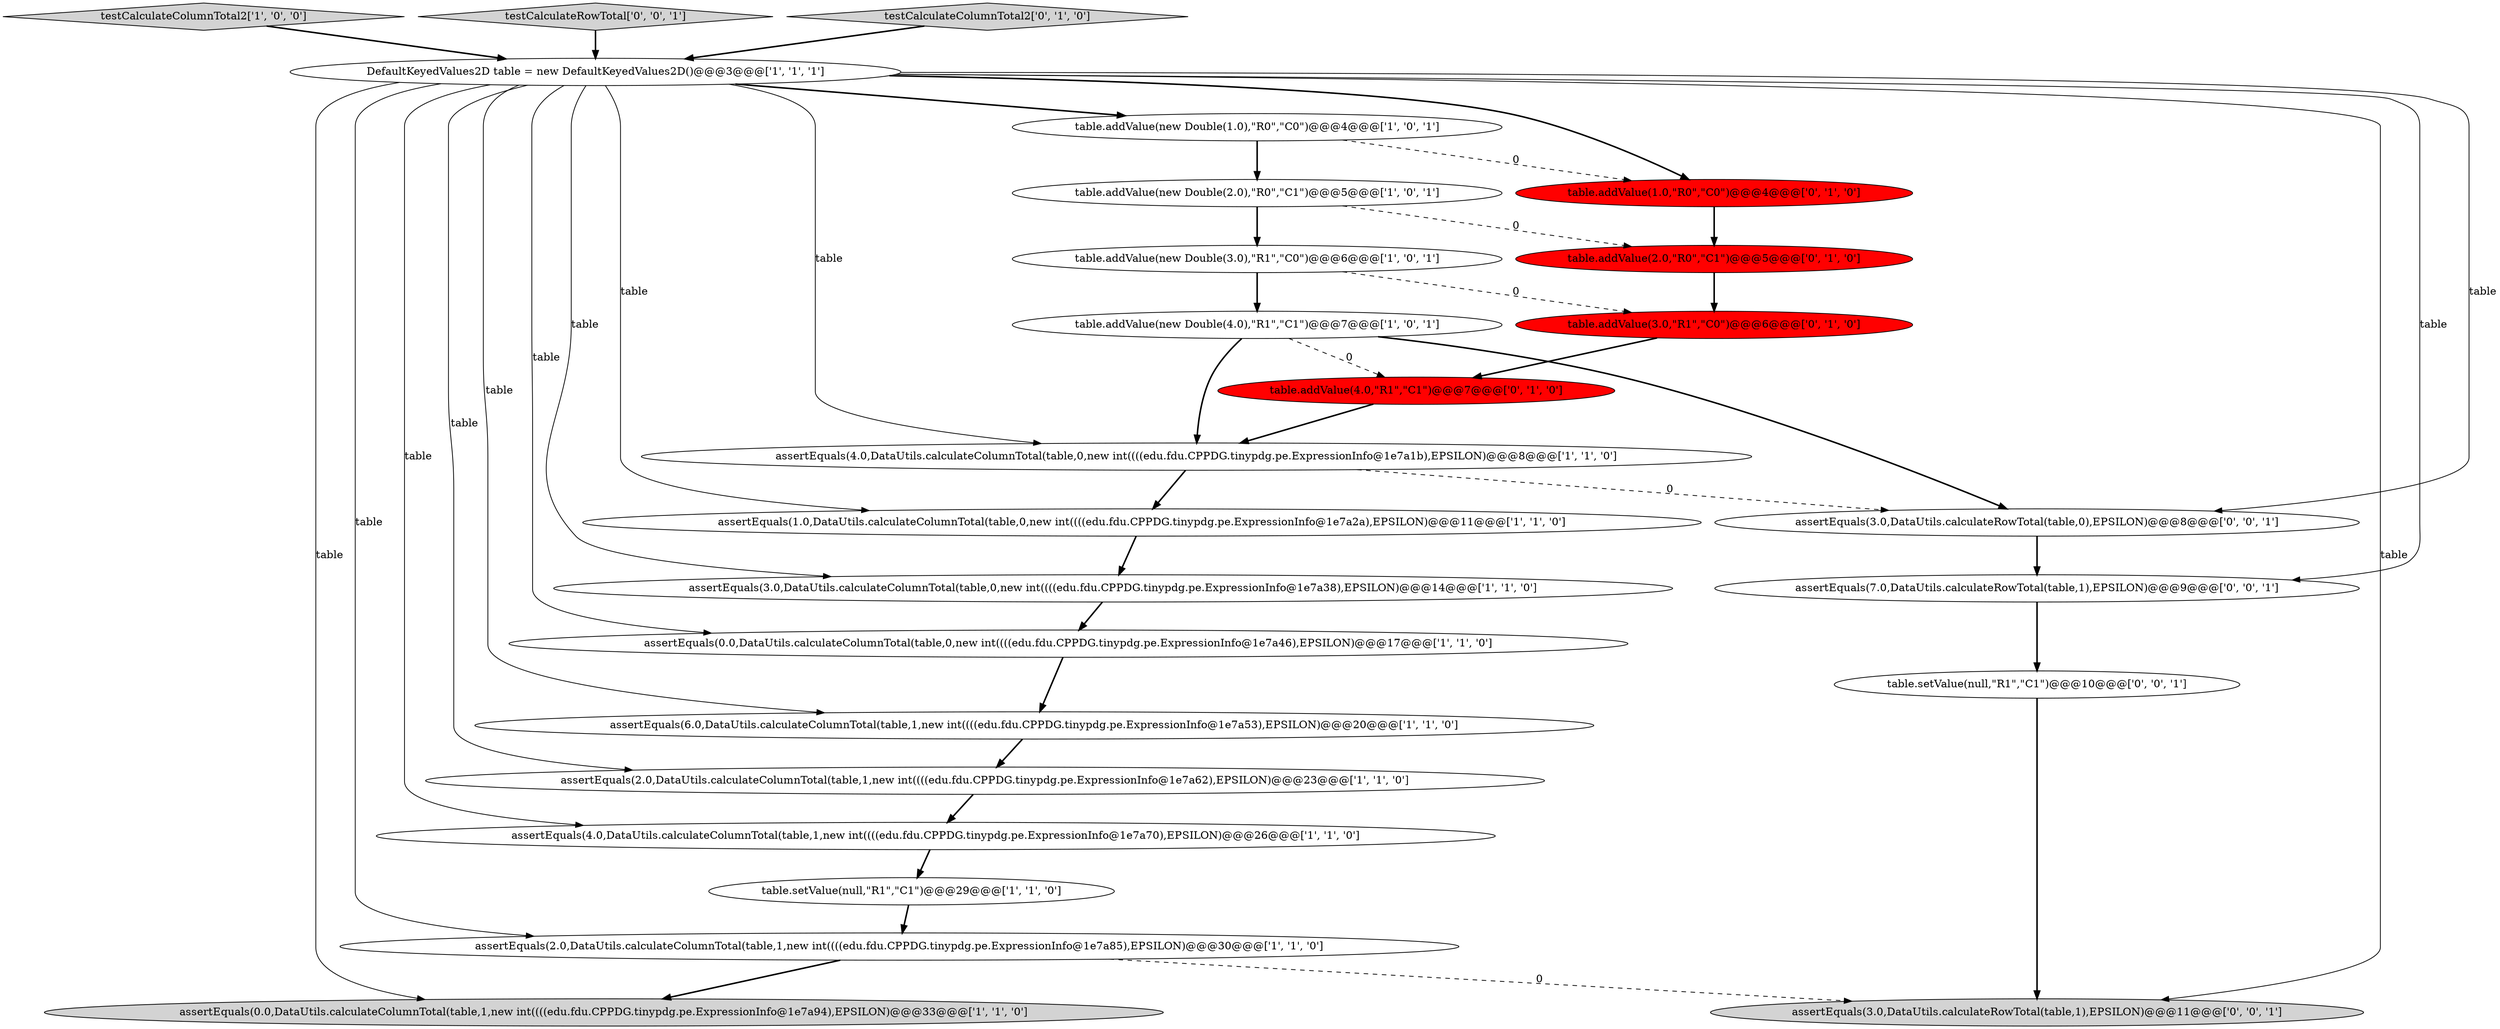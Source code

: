 digraph {
8 [style = filled, label = "DefaultKeyedValues2D table = new DefaultKeyedValues2D()@@@3@@@['1', '1', '1']", fillcolor = white, shape = ellipse image = "AAA0AAABBB1BBB"];
7 [style = filled, label = "assertEquals(3.0,DataUtils.calculateColumnTotal(table,0,new int((((edu.fdu.CPPDG.tinypdg.pe.ExpressionInfo@1e7a38),EPSILON)@@@14@@@['1', '1', '0']", fillcolor = white, shape = ellipse image = "AAA0AAABBB1BBB"];
17 [style = filled, label = "table.addValue(3.0,\"R1\",\"C0\")@@@6@@@['0', '1', '0']", fillcolor = red, shape = ellipse image = "AAA1AAABBB2BBB"];
5 [style = filled, label = "table.addValue(new Double(4.0),\"R1\",\"C1\")@@@7@@@['1', '0', '1']", fillcolor = white, shape = ellipse image = "AAA0AAABBB1BBB"];
15 [style = filled, label = "assertEquals(0.0,DataUtils.calculateColumnTotal(table,1,new int((((edu.fdu.CPPDG.tinypdg.pe.ExpressionInfo@1e7a94),EPSILON)@@@33@@@['1', '1', '0']", fillcolor = lightgray, shape = ellipse image = "AAA0AAABBB1BBB"];
18 [style = filled, label = "table.addValue(4.0,\"R1\",\"C1\")@@@7@@@['0', '1', '0']", fillcolor = red, shape = ellipse image = "AAA1AAABBB2BBB"];
1 [style = filled, label = "assertEquals(0.0,DataUtils.calculateColumnTotal(table,0,new int((((edu.fdu.CPPDG.tinypdg.pe.ExpressionInfo@1e7a46),EPSILON)@@@17@@@['1', '1', '0']", fillcolor = white, shape = ellipse image = "AAA0AAABBB1BBB"];
10 [style = filled, label = "assertEquals(1.0,DataUtils.calculateColumnTotal(table,0,new int((((edu.fdu.CPPDG.tinypdg.pe.ExpressionInfo@1e7a2a),EPSILON)@@@11@@@['1', '1', '0']", fillcolor = white, shape = ellipse image = "AAA0AAABBB1BBB"];
13 [style = filled, label = "table.addValue(new Double(1.0),\"R0\",\"C0\")@@@4@@@['1', '0', '1']", fillcolor = white, shape = ellipse image = "AAA0AAABBB1BBB"];
14 [style = filled, label = "assertEquals(2.0,DataUtils.calculateColumnTotal(table,1,new int((((edu.fdu.CPPDG.tinypdg.pe.ExpressionInfo@1e7a85),EPSILON)@@@30@@@['1', '1', '0']", fillcolor = white, shape = ellipse image = "AAA0AAABBB1BBB"];
24 [style = filled, label = "assertEquals(3.0,DataUtils.calculateRowTotal(table,1),EPSILON)@@@11@@@['0', '0', '1']", fillcolor = lightgray, shape = ellipse image = "AAA0AAABBB3BBB"];
22 [style = filled, label = "table.setValue(null,\"R1\",\"C1\")@@@10@@@['0', '0', '1']", fillcolor = white, shape = ellipse image = "AAA0AAABBB3BBB"];
6 [style = filled, label = "testCalculateColumnTotal2['1', '0', '0']", fillcolor = lightgray, shape = diamond image = "AAA0AAABBB1BBB"];
4 [style = filled, label = "assertEquals(2.0,DataUtils.calculateColumnTotal(table,1,new int((((edu.fdu.CPPDG.tinypdg.pe.ExpressionInfo@1e7a62),EPSILON)@@@23@@@['1', '1', '0']", fillcolor = white, shape = ellipse image = "AAA0AAABBB1BBB"];
23 [style = filled, label = "testCalculateRowTotal['0', '0', '1']", fillcolor = lightgray, shape = diamond image = "AAA0AAABBB3BBB"];
11 [style = filled, label = "table.addValue(new Double(2.0),\"R0\",\"C1\")@@@5@@@['1', '0', '1']", fillcolor = white, shape = ellipse image = "AAA0AAABBB1BBB"];
9 [style = filled, label = "assertEquals(4.0,DataUtils.calculateColumnTotal(table,0,new int((((edu.fdu.CPPDG.tinypdg.pe.ExpressionInfo@1e7a1b),EPSILON)@@@8@@@['1', '1', '0']", fillcolor = white, shape = ellipse image = "AAA0AAABBB1BBB"];
2 [style = filled, label = "table.addValue(new Double(3.0),\"R1\",\"C0\")@@@6@@@['1', '0', '1']", fillcolor = white, shape = ellipse image = "AAA0AAABBB1BBB"];
25 [style = filled, label = "assertEquals(3.0,DataUtils.calculateRowTotal(table,0),EPSILON)@@@8@@@['0', '0', '1']", fillcolor = white, shape = ellipse image = "AAA0AAABBB3BBB"];
3 [style = filled, label = "assertEquals(6.0,DataUtils.calculateColumnTotal(table,1,new int((((edu.fdu.CPPDG.tinypdg.pe.ExpressionInfo@1e7a53),EPSILON)@@@20@@@['1', '1', '0']", fillcolor = white, shape = ellipse image = "AAA0AAABBB1BBB"];
0 [style = filled, label = "assertEquals(4.0,DataUtils.calculateColumnTotal(table,1,new int((((edu.fdu.CPPDG.tinypdg.pe.ExpressionInfo@1e7a70),EPSILON)@@@26@@@['1', '1', '0']", fillcolor = white, shape = ellipse image = "AAA0AAABBB1BBB"];
20 [style = filled, label = "table.addValue(1.0,\"R0\",\"C0\")@@@4@@@['0', '1', '0']", fillcolor = red, shape = ellipse image = "AAA1AAABBB2BBB"];
19 [style = filled, label = "table.addValue(2.0,\"R0\",\"C1\")@@@5@@@['0', '1', '0']", fillcolor = red, shape = ellipse image = "AAA1AAABBB2BBB"];
12 [style = filled, label = "table.setValue(null,\"R1\",\"C1\")@@@29@@@['1', '1', '0']", fillcolor = white, shape = ellipse image = "AAA0AAABBB1BBB"];
21 [style = filled, label = "assertEquals(7.0,DataUtils.calculateRowTotal(table,1),EPSILON)@@@9@@@['0', '0', '1']", fillcolor = white, shape = ellipse image = "AAA0AAABBB3BBB"];
16 [style = filled, label = "testCalculateColumnTotal2['0', '1', '0']", fillcolor = lightgray, shape = diamond image = "AAA0AAABBB2BBB"];
14->24 [style = dashed, label="0"];
8->24 [style = solid, label="table"];
8->25 [style = solid, label="table"];
7->1 [style = bold, label=""];
8->3 [style = solid, label="table"];
5->9 [style = bold, label=""];
16->8 [style = bold, label=""];
13->20 [style = dashed, label="0"];
0->12 [style = bold, label=""];
1->3 [style = bold, label=""];
8->14 [style = solid, label="table"];
8->10 [style = solid, label="table"];
19->17 [style = bold, label=""];
9->10 [style = bold, label=""];
8->15 [style = solid, label="table"];
23->8 [style = bold, label=""];
8->4 [style = solid, label="table"];
5->18 [style = dashed, label="0"];
2->17 [style = dashed, label="0"];
13->11 [style = bold, label=""];
10->7 [style = bold, label=""];
3->4 [style = bold, label=""];
11->2 [style = bold, label=""];
5->25 [style = bold, label=""];
4->0 [style = bold, label=""];
8->9 [style = solid, label="table"];
8->20 [style = bold, label=""];
21->22 [style = bold, label=""];
11->19 [style = dashed, label="0"];
8->7 [style = solid, label="table"];
6->8 [style = bold, label=""];
9->25 [style = dashed, label="0"];
12->14 [style = bold, label=""];
18->9 [style = bold, label=""];
8->0 [style = solid, label="table"];
14->15 [style = bold, label=""];
8->21 [style = solid, label="table"];
8->1 [style = solid, label="table"];
22->24 [style = bold, label=""];
20->19 [style = bold, label=""];
25->21 [style = bold, label=""];
17->18 [style = bold, label=""];
8->13 [style = bold, label=""];
2->5 [style = bold, label=""];
}
